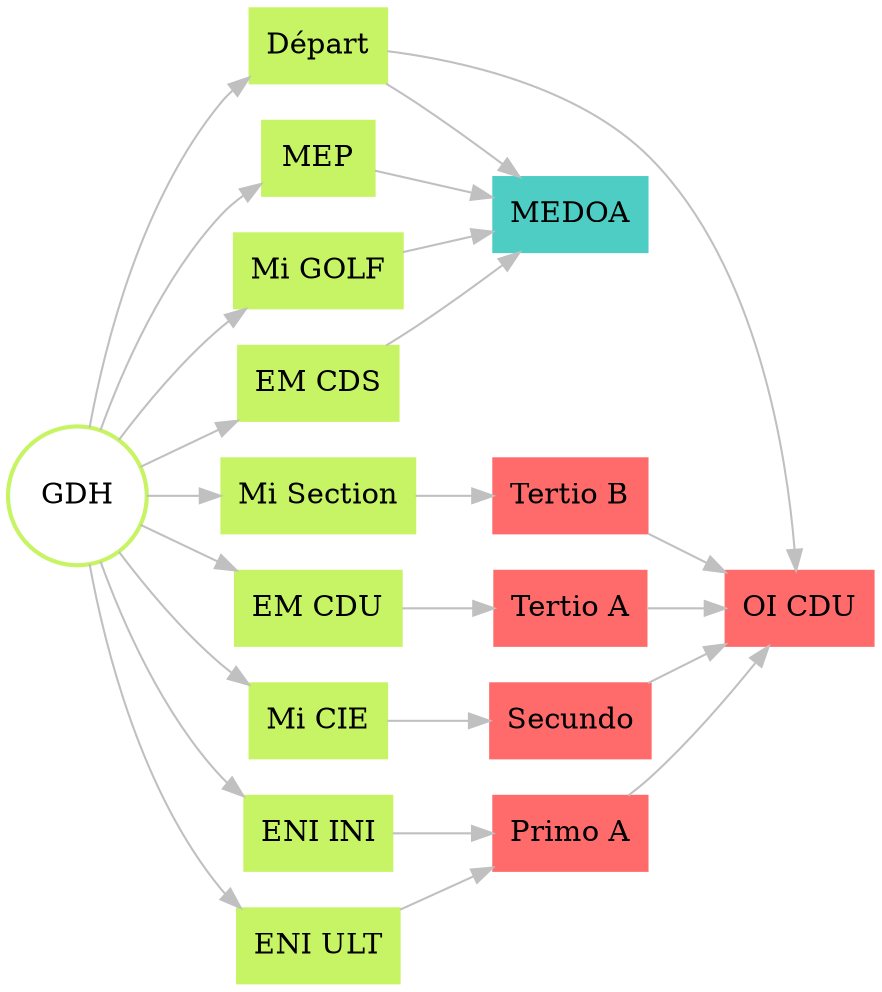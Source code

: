 digraph {

    graph [layout = dot, overlap=false, rankdir=LR, ordering="out"]
    node [shape = rectangle, style = filled, color = "#C7F464"]
    edge [color = grey]
    
    GDH [shape = circle, style = bold, color = "#C7F464"]
    "Primo A", Secundo, "Tertio A", "Tertio B", "OI CDU" [shape = rectangle, style = filled, color = "#FF6B6B"]
    MEDOA [shape = rectangle, style = filled, color = "#4ECDC4"]
    
    GDH -> Départ, MEP, "Mi GOLF", "EM CDS", "Mi Section", "EM CDU", "Mi CIE", "ENI INI", "ENI ULT"
    
    Départ                  -> "OI CDU", MEDOA
    MEP, "Mi GOLF", "EM CDS" -> MEDOA
    "Mi Section"            -> "Tertio B"
    "EM CDU"                -> "Tertio A"
    "Mi CIE"                -> Secundo
    "ENI INI", "ENI ULT"    -> "Primo A"
    
    "Primo A", Secundo, "Tertio A", "Tertio B" -> "OI CDU"
    
 }
